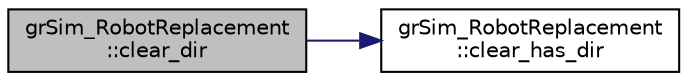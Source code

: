 digraph "grSim_RobotReplacement::clear_dir"
{
 // INTERACTIVE_SVG=YES
  edge [fontname="Helvetica",fontsize="10",labelfontname="Helvetica",labelfontsize="10"];
  node [fontname="Helvetica",fontsize="10",shape=record];
  rankdir="LR";
  Node1 [label="grSim_RobotReplacement\l::clear_dir",height=0.2,width=0.4,color="black", fillcolor="grey75", style="filled", fontcolor="black"];
  Node1 -> Node2 [color="midnightblue",fontsize="10",style="solid",fontname="Helvetica"];
  Node2 [label="grSim_RobotReplacement\l::clear_has_dir",height=0.2,width=0.4,color="black", fillcolor="white", style="filled",URL="$d5/da8/classgr_sim___robot_replacement.html#a1e15daf341b9310176f1debfa0acf709"];
}
